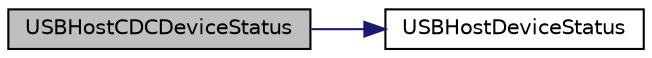 digraph "USBHostCDCDeviceStatus"
{
  edge [fontname="Helvetica",fontsize="10",labelfontname="Helvetica",labelfontsize="10"];
  node [fontname="Helvetica",fontsize="10",shape=record];
  rankdir="LR";
  Node1 [label="USBHostCDCDeviceStatus",height=0.2,width=0.4,color="black", fillcolor="grey75", style="filled", fontcolor="black"];
  Node1 -> Node2 [color="midnightblue",fontsize="10",style="solid"];
  Node2 [label="USBHostDeviceStatus",height=0.2,width=0.4,color="black", fillcolor="white", style="filled",URL="$usb__host_8h.html#a72451c3e34425ccd427bdd3a4eae723c"];
}

